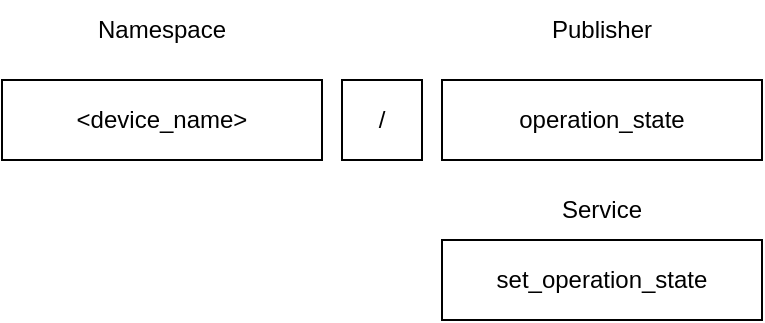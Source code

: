 <mxfile>
    <diagram id="v0Ba6sgLxf055p_ATb5y" name="Page-1">
        <mxGraphModel dx="1081" dy="575" grid="1" gridSize="10" guides="1" tooltips="1" connect="1" arrows="1" fold="1" page="1" pageScale="1" pageWidth="850" pageHeight="1100" math="0" shadow="0">
            <root>
                <mxCell id="0"/>
                <mxCell id="1" parent="0"/>
                <mxCell id="2" value="&amp;lt;device_name&amp;gt;" style="rounded=0;whiteSpace=wrap;html=1;" vertex="1" parent="1">
                    <mxGeometry x="80" y="120" width="160" height="40" as="geometry"/>
                </mxCell>
                <mxCell id="4" value="/" style="rounded=0;whiteSpace=wrap;html=1;" vertex="1" parent="1">
                    <mxGeometry x="250" y="120" width="40" height="40" as="geometry"/>
                </mxCell>
                <mxCell id="6" value="operation_state" style="rounded=0;whiteSpace=wrap;html=1;" vertex="1" parent="1">
                    <mxGeometry x="300" y="120" width="160" height="40" as="geometry"/>
                </mxCell>
                <mxCell id="8" value="Namespace" style="text;html=1;strokeColor=none;fillColor=none;align=center;verticalAlign=middle;whiteSpace=wrap;rounded=0;" vertex="1" parent="1">
                    <mxGeometry x="80" y="80" width="160" height="30" as="geometry"/>
                </mxCell>
                <mxCell id="9" value="Publisher" style="text;html=1;strokeColor=none;fillColor=none;align=center;verticalAlign=middle;whiteSpace=wrap;rounded=0;" vertex="1" parent="1">
                    <mxGeometry x="300" y="80" width="160" height="30" as="geometry"/>
                </mxCell>
                <mxCell id="10" value="Service" style="text;html=1;strokeColor=none;fillColor=none;align=center;verticalAlign=middle;whiteSpace=wrap;rounded=0;" vertex="1" parent="1">
                    <mxGeometry x="300" y="170" width="160" height="30" as="geometry"/>
                </mxCell>
                <mxCell id="11" value="set_operation_state" style="rounded=0;whiteSpace=wrap;html=1;" vertex="1" parent="1">
                    <mxGeometry x="300" y="200" width="160" height="40" as="geometry"/>
                </mxCell>
            </root>
        </mxGraphModel>
    </diagram>
</mxfile>